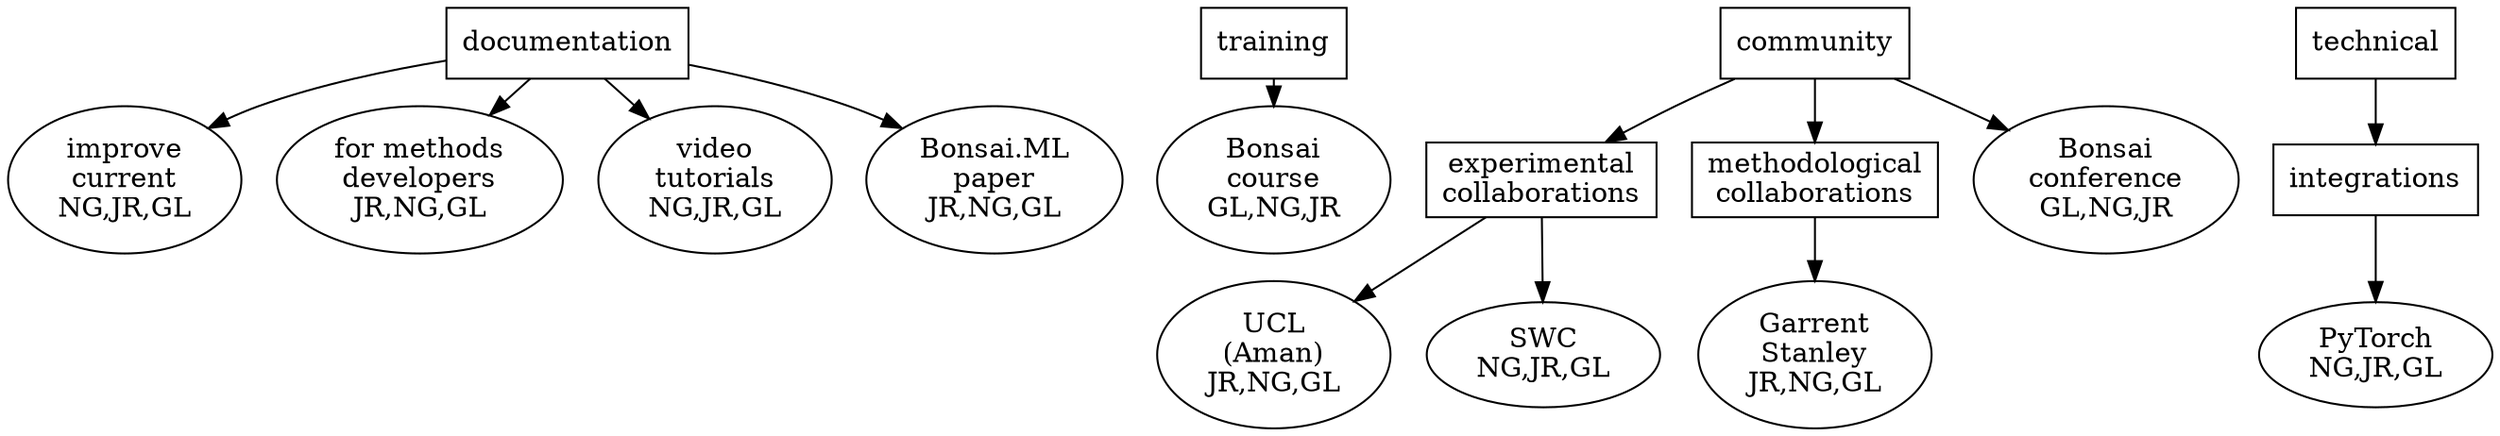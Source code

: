 digraph {
  layout=dot;
  ranksep=0.2;

  documentation [shape=box];
  documentation -> "improve\ncurrent\nNG,JR,GL";
  documentation -> "for methods\ndevelopers\nJR,NG,GL";
  documentation -> "video\ntutorials\nNG,JR,GL";
  documentation -> "Bonsai.ML\npaper\nJR,NG,GL";

  training [shape=box];
  training -> "Bonsai\ncourse\nGL,NG,JR";

  community [shape=box];
  community -> exp;
  community -> methods;
  exp [shape=box,label=<<FONT COLOR="BLACK">experimental<br/>collaborations</FONT>>]
  methods [shape=box,label=<<FONT COLOR="BLACK">methodological<br/>collaborations</FONT>>]
  community -> "Bonsai\nconference\nGL,NG,JR";
  exp -> "UCL\n(Aman)\nJR,NG,GL";
  exp -> "SWC\nNG,JR,GL";
  methods -> "Garrent\nStanley\nJR,NG,GL";

  technical [shape=box];
  technical -> integrations;
  integrations [shape=box];
  integrations -> "PyTorch\nNG,JR,GL";

}
